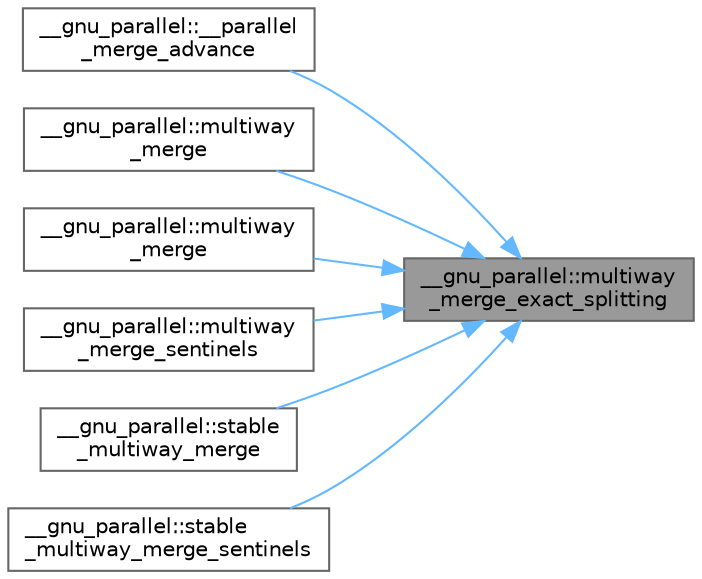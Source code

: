 digraph "__gnu_parallel::multiway_merge_exact_splitting"
{
 // LATEX_PDF_SIZE
  bgcolor="transparent";
  edge [fontname=Helvetica,fontsize=10,labelfontname=Helvetica,labelfontsize=10];
  node [fontname=Helvetica,fontsize=10,shape=box,height=0.2,width=0.4];
  rankdir="RL";
  Node1 [id="Node000001",label="__gnu_parallel::multiway\l_merge_exact_splitting",height=0.2,width=0.4,color="gray40", fillcolor="grey60", style="filled", fontcolor="black",tooltip="Exact splitting for parallel multiway-merge routine."];
  Node1 -> Node2 [id="edge7_Node000001_Node000002",dir="back",color="steelblue1",style="solid",tooltip=" "];
  Node2 [id="Node000002",label="__gnu_parallel::__parallel\l_merge_advance",height=0.2,width=0.4,color="grey40", fillcolor="white", style="filled",URL="$namespace____gnu__parallel.html#ac4196b48ff7ecf5ca0f8f2cdee8681c5",tooltip="Parallel merge routine being able to merge only the __max_length smallest elements."];
  Node1 -> Node3 [id="edge8_Node000001_Node000003",dir="back",color="steelblue1",style="solid",tooltip=" "];
  Node3 [id="Node000003",label="__gnu_parallel::multiway\l_merge",height=0.2,width=0.4,color="grey40", fillcolor="white", style="filled",URL="$namespace____gnu__parallel.html#ac25efc956562ab237b7b6cb733060c6a",tooltip=" "];
  Node1 -> Node4 [id="edge9_Node000001_Node000004",dir="back",color="steelblue1",style="solid",tooltip=" "];
  Node4 [id="Node000004",label="__gnu_parallel::multiway\l_merge",height=0.2,width=0.4,color="grey40", fillcolor="white", style="filled",URL="$namespace____gnu__parallel.html#a8c908c501ec9005517a88a3004ff6a75",tooltip=" "];
  Node1 -> Node5 [id="edge10_Node000001_Node000005",dir="back",color="steelblue1",style="solid",tooltip=" "];
  Node5 [id="Node000005",label="__gnu_parallel::multiway\l_merge_sentinels",height=0.2,width=0.4,color="grey40", fillcolor="white", style="filled",URL="$namespace____gnu__parallel.html#a5228d191a298cdaa42baacdfc821cc12",tooltip=" "];
  Node1 -> Node6 [id="edge11_Node000001_Node000006",dir="back",color="steelblue1",style="solid",tooltip=" "];
  Node6 [id="Node000006",label="__gnu_parallel::stable\l_multiway_merge",height=0.2,width=0.4,color="grey40", fillcolor="white", style="filled",URL="$namespace____gnu__parallel.html#aeb955a1aae5a2ad2e59e5f990625c678",tooltip=" "];
  Node1 -> Node7 [id="edge12_Node000001_Node000007",dir="back",color="steelblue1",style="solid",tooltip=" "];
  Node7 [id="Node000007",label="__gnu_parallel::stable\l_multiway_merge_sentinels",height=0.2,width=0.4,color="grey40", fillcolor="white", style="filled",URL="$namespace____gnu__parallel.html#ab4bef8eb5bc6bb03b812eb3246e02de4",tooltip=" "];
}
